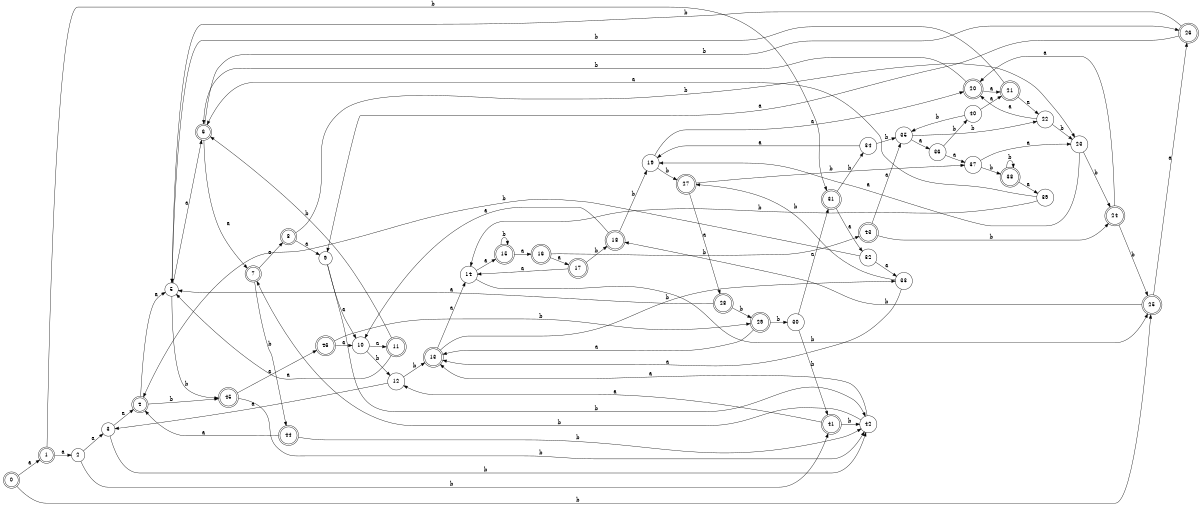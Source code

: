 digraph n38_9 {
__start0 [label="" shape="none"];

rankdir=LR;
size="8,5";

s0 [style="rounded,filled", color="black", fillcolor="white" shape="doublecircle", label="0"];
s1 [style="rounded,filled", color="black", fillcolor="white" shape="doublecircle", label="1"];
s2 [style="filled", color="black", fillcolor="white" shape="circle", label="2"];
s3 [style="filled", color="black", fillcolor="white" shape="circle", label="3"];
s4 [style="rounded,filled", color="black", fillcolor="white" shape="doublecircle", label="4"];
s5 [style="filled", color="black", fillcolor="white" shape="circle", label="5"];
s6 [style="rounded,filled", color="black", fillcolor="white" shape="doublecircle", label="6"];
s7 [style="rounded,filled", color="black", fillcolor="white" shape="doublecircle", label="7"];
s8 [style="rounded,filled", color="black", fillcolor="white" shape="doublecircle", label="8"];
s9 [style="filled", color="black", fillcolor="white" shape="circle", label="9"];
s10 [style="filled", color="black", fillcolor="white" shape="circle", label="10"];
s11 [style="rounded,filled", color="black", fillcolor="white" shape="doublecircle", label="11"];
s12 [style="filled", color="black", fillcolor="white" shape="circle", label="12"];
s13 [style="rounded,filled", color="black", fillcolor="white" shape="doublecircle", label="13"];
s14 [style="filled", color="black", fillcolor="white" shape="circle", label="14"];
s15 [style="rounded,filled", color="black", fillcolor="white" shape="doublecircle", label="15"];
s16 [style="rounded,filled", color="black", fillcolor="white" shape="doublecircle", label="16"];
s17 [style="rounded,filled", color="black", fillcolor="white" shape="doublecircle", label="17"];
s18 [style="rounded,filled", color="black", fillcolor="white" shape="doublecircle", label="18"];
s19 [style="filled", color="black", fillcolor="white" shape="circle", label="19"];
s20 [style="rounded,filled", color="black", fillcolor="white" shape="doublecircle", label="20"];
s21 [style="rounded,filled", color="black", fillcolor="white" shape="doublecircle", label="21"];
s22 [style="filled", color="black", fillcolor="white" shape="circle", label="22"];
s23 [style="filled", color="black", fillcolor="white" shape="circle", label="23"];
s24 [style="rounded,filled", color="black", fillcolor="white" shape="doublecircle", label="24"];
s25 [style="rounded,filled", color="black", fillcolor="white" shape="doublecircle", label="25"];
s26 [style="rounded,filled", color="black", fillcolor="white" shape="doublecircle", label="26"];
s27 [style="rounded,filled", color="black", fillcolor="white" shape="doublecircle", label="27"];
s28 [style="rounded,filled", color="black", fillcolor="white" shape="doublecircle", label="28"];
s29 [style="rounded,filled", color="black", fillcolor="white" shape="doublecircle", label="29"];
s30 [style="filled", color="black", fillcolor="white" shape="circle", label="30"];
s31 [style="rounded,filled", color="black", fillcolor="white" shape="doublecircle", label="31"];
s32 [style="filled", color="black", fillcolor="white" shape="circle", label="32"];
s33 [style="filled", color="black", fillcolor="white" shape="circle", label="33"];
s34 [style="filled", color="black", fillcolor="white" shape="circle", label="34"];
s35 [style="filled", color="black", fillcolor="white" shape="circle", label="35"];
s36 [style="filled", color="black", fillcolor="white" shape="circle", label="36"];
s37 [style="filled", color="black", fillcolor="white" shape="circle", label="37"];
s38 [style="rounded,filled", color="black", fillcolor="white" shape="doublecircle", label="38"];
s39 [style="filled", color="black", fillcolor="white" shape="circle", label="39"];
s40 [style="filled", color="black", fillcolor="white" shape="circle", label="40"];
s41 [style="rounded,filled", color="black", fillcolor="white" shape="doublecircle", label="41"];
s42 [style="filled", color="black", fillcolor="white" shape="circle", label="42"];
s43 [style="rounded,filled", color="black", fillcolor="white" shape="doublecircle", label="43"];
s44 [style="rounded,filled", color="black", fillcolor="white" shape="doublecircle", label="44"];
s45 [style="rounded,filled", color="black", fillcolor="white" shape="doublecircle", label="45"];
s46 [style="rounded,filled", color="black", fillcolor="white" shape="doublecircle", label="46"];
s0 -> s1 [label="a"];
s0 -> s25 [label="b"];
s1 -> s2 [label="a"];
s1 -> s31 [label="b"];
s2 -> s3 [label="a"];
s2 -> s41 [label="b"];
s3 -> s4 [label="a"];
s3 -> s42 [label="b"];
s4 -> s5 [label="a"];
s4 -> s45 [label="b"];
s5 -> s6 [label="a"];
s5 -> s45 [label="b"];
s6 -> s7 [label="a"];
s6 -> s26 [label="b"];
s7 -> s8 [label="a"];
s7 -> s44 [label="b"];
s8 -> s9 [label="a"];
s8 -> s23 [label="b"];
s9 -> s10 [label="a"];
s9 -> s42 [label="b"];
s10 -> s11 [label="a"];
s10 -> s12 [label="b"];
s11 -> s5 [label="a"];
s11 -> s6 [label="b"];
s12 -> s3 [label="a"];
s12 -> s13 [label="b"];
s13 -> s14 [label="a"];
s13 -> s33 [label="b"];
s14 -> s15 [label="a"];
s14 -> s25 [label="b"];
s15 -> s16 [label="a"];
s15 -> s15 [label="b"];
s16 -> s17 [label="a"];
s16 -> s43 [label="b"];
s17 -> s14 [label="a"];
s17 -> s18 [label="b"];
s18 -> s10 [label="a"];
s18 -> s19 [label="b"];
s19 -> s20 [label="a"];
s19 -> s27 [label="b"];
s20 -> s21 [label="a"];
s20 -> s6 [label="b"];
s21 -> s22 [label="a"];
s21 -> s5 [label="b"];
s22 -> s20 [label="a"];
s22 -> s23 [label="b"];
s23 -> s19 [label="a"];
s23 -> s24 [label="b"];
s24 -> s20 [label="a"];
s24 -> s25 [label="b"];
s25 -> s26 [label="a"];
s25 -> s18 [label="b"];
s26 -> s9 [label="a"];
s26 -> s5 [label="b"];
s27 -> s28 [label="a"];
s27 -> s37 [label="b"];
s28 -> s5 [label="a"];
s28 -> s29 [label="b"];
s29 -> s13 [label="a"];
s29 -> s30 [label="b"];
s30 -> s31 [label="a"];
s30 -> s41 [label="b"];
s31 -> s32 [label="a"];
s31 -> s34 [label="b"];
s32 -> s33 [label="a"];
s32 -> s4 [label="b"];
s33 -> s13 [label="a"];
s33 -> s27 [label="b"];
s34 -> s19 [label="a"];
s34 -> s35 [label="b"];
s35 -> s36 [label="a"];
s35 -> s22 [label="b"];
s36 -> s37 [label="a"];
s36 -> s40 [label="b"];
s37 -> s23 [label="a"];
s37 -> s38 [label="b"];
s38 -> s39 [label="a"];
s38 -> s38 [label="b"];
s39 -> s6 [label="a"];
s39 -> s14 [label="b"];
s40 -> s21 [label="a"];
s40 -> s35 [label="b"];
s41 -> s12 [label="a"];
s41 -> s42 [label="b"];
s42 -> s13 [label="a"];
s42 -> s7 [label="b"];
s43 -> s35 [label="a"];
s43 -> s24 [label="b"];
s44 -> s4 [label="a"];
s44 -> s42 [label="b"];
s45 -> s46 [label="a"];
s45 -> s42 [label="b"];
s46 -> s10 [label="a"];
s46 -> s29 [label="b"];

}